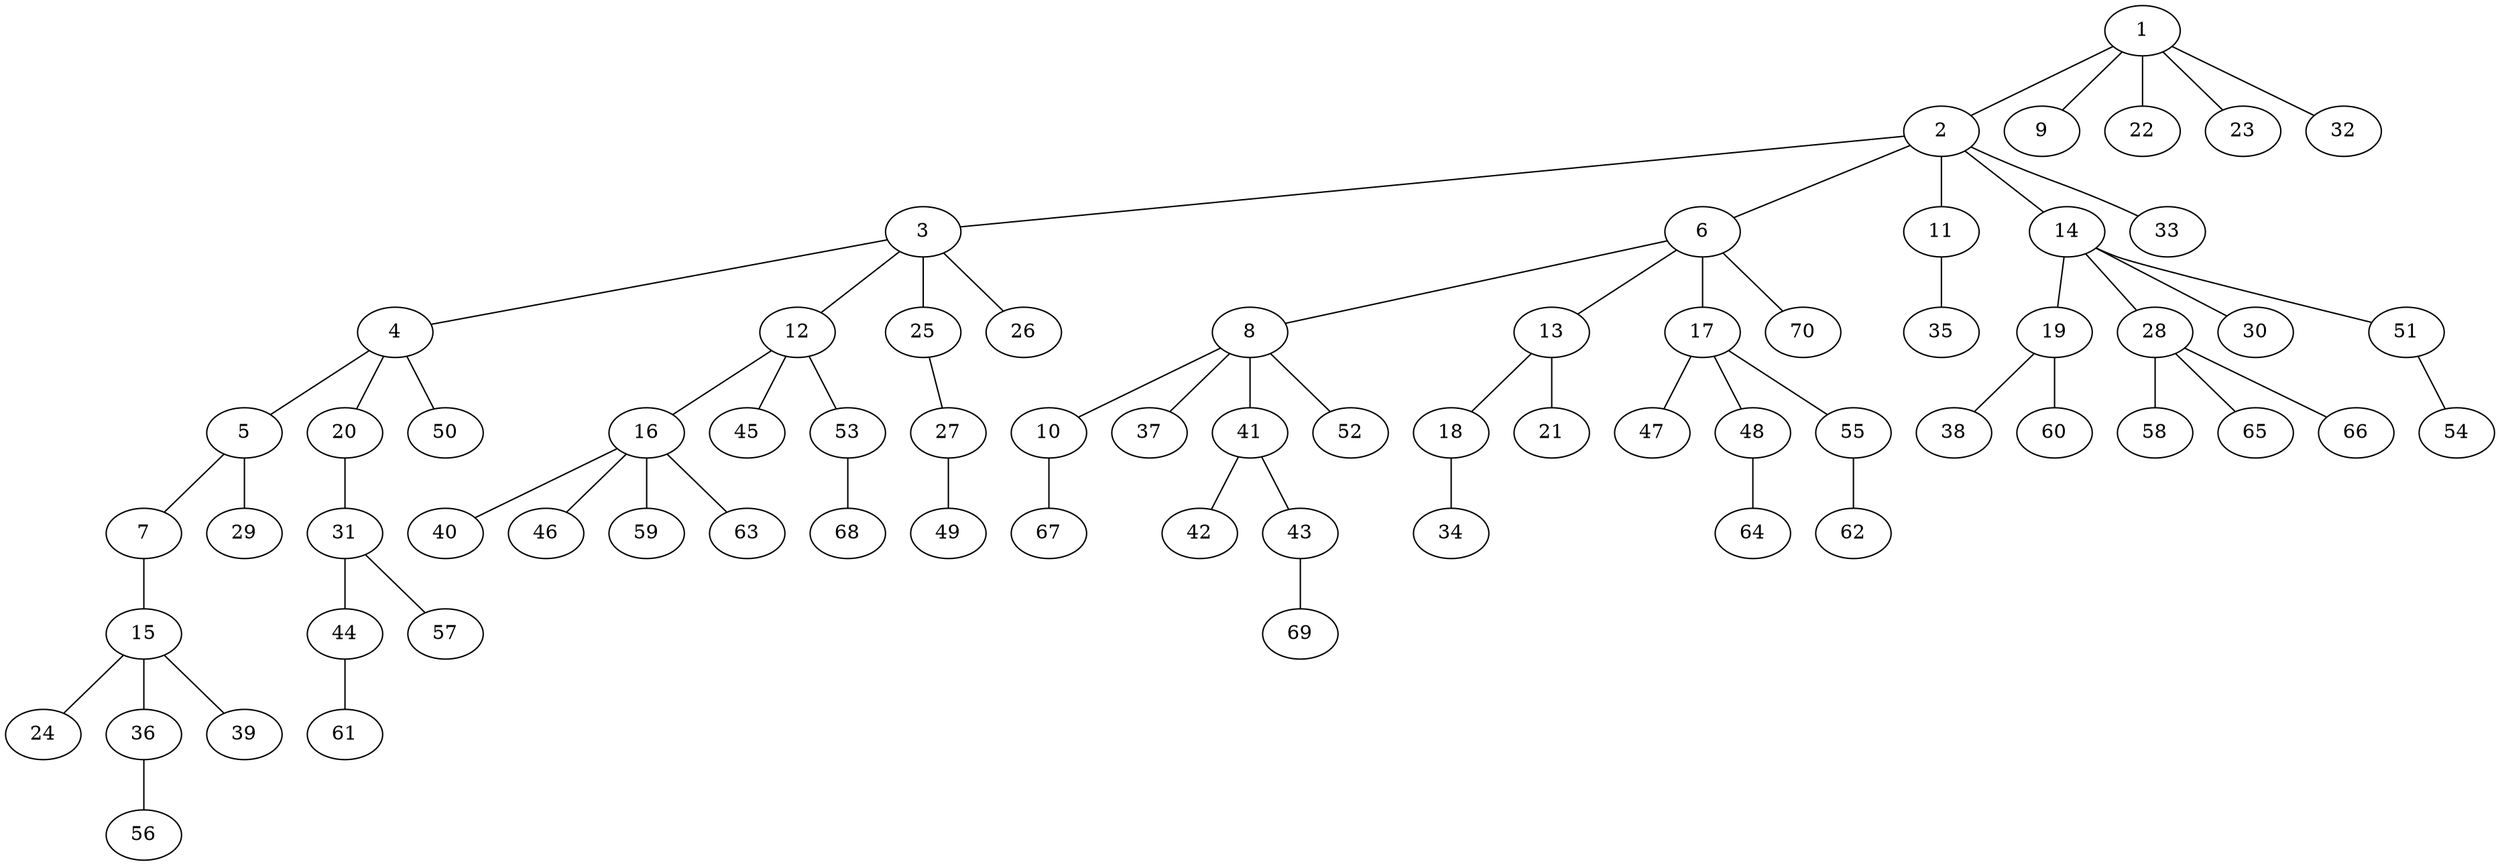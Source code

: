 graph graphname {1--2
1--9
1--22
1--23
1--32
2--3
2--6
2--11
2--14
2--33
3--4
3--12
3--25
3--26
4--5
4--20
4--50
5--7
5--29
6--8
6--13
6--17
6--70
7--15
8--10
8--37
8--41
8--52
10--67
11--35
12--16
12--45
12--53
13--18
13--21
14--19
14--28
14--30
14--51
15--24
15--36
15--39
16--40
16--46
16--59
16--63
17--47
17--48
17--55
18--34
19--38
19--60
20--31
25--27
27--49
28--58
28--65
28--66
31--44
31--57
36--56
41--42
41--43
43--69
44--61
48--64
51--54
53--68
55--62
}